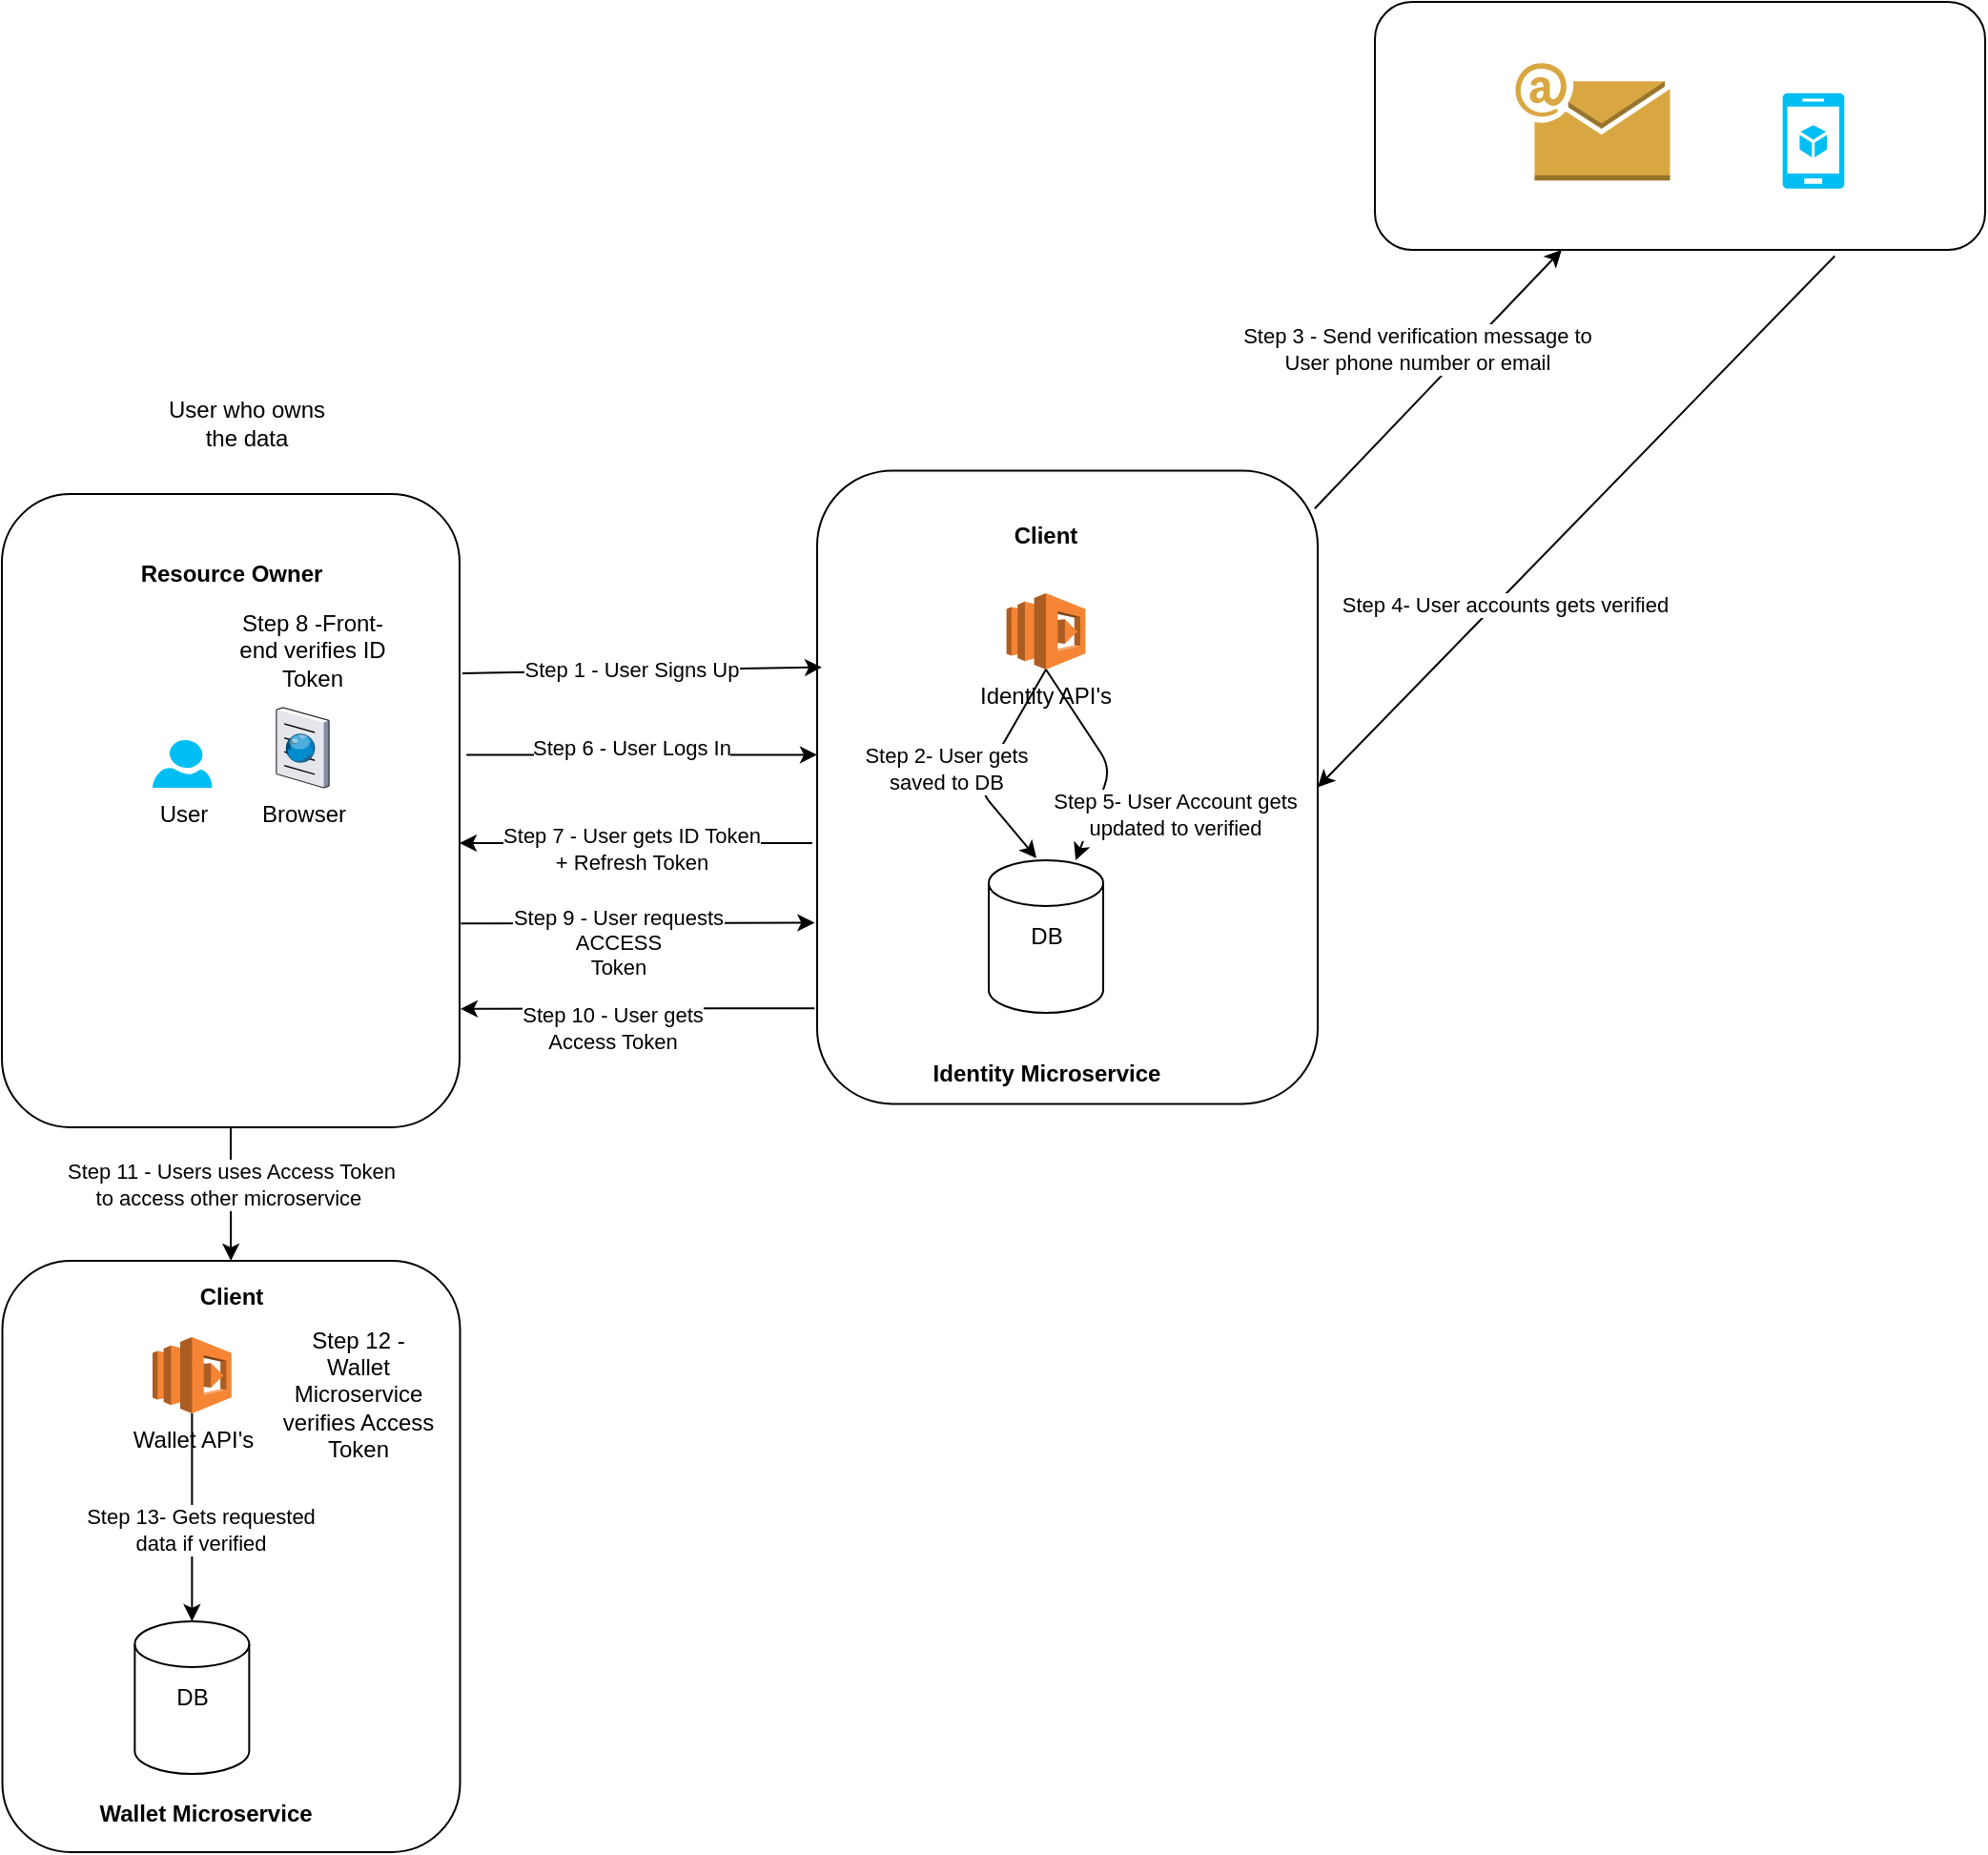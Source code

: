 <mxfile version="13.6.6" type="device"><diagram id="pUXx-3Z7_ycYUZh1yO9O" name="Page-1"><mxGraphModel dx="1626" dy="730" grid="1" gridSize="10" guides="1" tooltips="1" connect="1" arrows="1" fold="1" page="1" pageScale="1" pageWidth="827" pageHeight="1169" math="0" shadow="0"><root><mxCell id="0"/><mxCell id="1" parent="0"/><mxCell id="_kSU-hmXg41dpH2MZgXh-20" value="" style="rounded=1;whiteSpace=wrap;html=1;fillColor=#FFFFFF;" vertex="1" parent="1"><mxGeometry x="697.49" y="315.7" width="262.51" height="332" as="geometry"/></mxCell><mxCell id="_kSU-hmXg41dpH2MZgXh-13" value="" style="rounded=1;whiteSpace=wrap;html=1;" vertex="1" parent="1"><mxGeometry x="990" y="70" width="320" height="130" as="geometry"/></mxCell><mxCell id="8q8ekwE0IZedJlm-Vp6M-109" value="" style="rounded=1;whiteSpace=wrap;html=1;fillColor=#FFFFFF;" parent="1" vertex="1"><mxGeometry x="270" y="328" width="240" height="332" as="geometry"/></mxCell><mxCell id="8q8ekwE0IZedJlm-Vp6M-105" value="Resource Owner" style="text;html=1;strokeColor=none;fillColor=none;align=center;verticalAlign=middle;whiteSpace=wrap;rounded=0;fontStyle=1" parent="1" vertex="1"><mxGeometry x="332.75" y="360" width="115" height="20" as="geometry"/></mxCell><mxCell id="8q8ekwE0IZedJlm-Vp6M-114" value="User" style="verticalLabelPosition=bottom;html=1;verticalAlign=top;align=center;strokeColor=none;fillColor=#00BEF2;shape=mxgraph.azure.user;" parent="1" vertex="1"><mxGeometry x="349" y="456.97" width="31.25" height="25" as="geometry"/></mxCell><mxCell id="8q8ekwE0IZedJlm-Vp6M-120" value="Identity API's" style="outlineConnect=0;dashed=0;verticalLabelPosition=bottom;verticalAlign=top;align=center;html=1;shape=mxgraph.aws3.lambda;fillColor=#F58534;gradientColor=none;" parent="1" vertex="1"><mxGeometry x="796.81" y="380" width="41.37" height="40" as="geometry"/></mxCell><mxCell id="8q8ekwE0IZedJlm-Vp6M-124" value="Client" style="text;html=1;strokeColor=none;fillColor=none;align=center;verticalAlign=middle;whiteSpace=wrap;rounded=0;fontStyle=1" parent="1" vertex="1"><mxGeometry x="760" y="340" width="115" height="20" as="geometry"/></mxCell><mxCell id="8q8ekwE0IZedJlm-Vp6M-130" value="User who owns the data" style="text;html=1;strokeColor=none;fillColor=none;align=center;verticalAlign=middle;whiteSpace=wrap;rounded=0;" parent="1" vertex="1"><mxGeometry x="349" y="265.7" width="98.75" height="50" as="geometry"/></mxCell><mxCell id="8q8ekwE0IZedJlm-Vp6M-131" value="" style="endArrow=classic;html=1;entryX=0.5;entryY=0;entryDx=0;entryDy=0;" parent="1" edge="1"><mxGeometry width="50" height="50" relative="1" as="geometry"><mxPoint x="366.315" y="315.7" as="sourcePoint"/><mxPoint x="366.315" y="315.7" as="targetPoint"/></mxGeometry></mxCell><mxCell id="8q8ekwE0IZedJlm-Vp6M-149" value="" style="endArrow=classic;html=1;exitX=1.006;exitY=0.283;exitDx=0;exitDy=0;entryX=0;entryY=0.25;entryDx=0;entryDy=0;exitPerimeter=0;" parent="1" edge="1" source="8q8ekwE0IZedJlm-Vp6M-109"><mxGeometry width="50" height="50" relative="1" as="geometry"><mxPoint x="474.037" y="508.473" as="sourcePoint"/><mxPoint x="700" y="418.82" as="targetPoint"/></mxGeometry></mxCell><mxCell id="8q8ekwE0IZedJlm-Vp6M-158" value="Step 1 - User Signs Up" style="edgeLabel;html=1;align=center;verticalAlign=middle;resizable=0;points=[];" parent="8q8ekwE0IZedJlm-Vp6M-149" vertex="1" connectable="0"><mxGeometry x="-0.324" relative="1" as="geometry"><mxPoint x="24.57" y="-0.89" as="offset"/></mxGeometry></mxCell><mxCell id="8q8ekwE0IZedJlm-Vp6M-168" value="DB" style="shape=cylinder2;whiteSpace=wrap;html=1;boundedLbl=1;backgroundOutline=1;size=11.985;fillColor=#FFFFFF;" parent="1" vertex="1"><mxGeometry x="787.5" y="520" width="60" height="80" as="geometry"/></mxCell><mxCell id="8q8ekwE0IZedJlm-Vp6M-169" value="" style="endArrow=classic;html=1;entryX=0.417;entryY=-0.014;entryDx=0;entryDy=0;entryPerimeter=0;exitX=0.5;exitY=1;exitDx=0;exitDy=0;exitPerimeter=0;" parent="1" target="8q8ekwE0IZedJlm-Vp6M-168" edge="1" source="8q8ekwE0IZedJlm-Vp6M-120"><mxGeometry width="50" height="50" relative="1" as="geometry"><mxPoint x="781.74" y="482" as="sourcePoint"/><mxPoint x="617.36" y="527.98" as="targetPoint"/><Array as="points"><mxPoint x="781.74" y="482"/></Array></mxGeometry></mxCell><mxCell id="8q8ekwE0IZedJlm-Vp6M-180" value="Step 2- User gets &lt;br&gt;saved to DB" style="edgeLabel;html=1;align=center;verticalAlign=middle;resizable=0;points=[];" parent="8q8ekwE0IZedJlm-Vp6M-169" vertex="1" connectable="0"><mxGeometry x="-0.419" y="-4" relative="1" as="geometry"><mxPoint x="-32.07" y="23.47" as="offset"/></mxGeometry></mxCell><mxCell id="8q8ekwE0IZedJlm-Vp6M-177" value="Browser" style="verticalLabelPosition=bottom;aspect=fixed;html=1;verticalAlign=top;strokeColor=none;align=center;outlineConnect=0;shape=mxgraph.citrix.browser;fillColor=#FFFFFF;" parent="1" vertex="1"><mxGeometry x="414" y="440" width="27.5" height="41.97" as="geometry"/></mxCell><mxCell id="_kSU-hmXg41dpH2MZgXh-9" value="" style="endArrow=classic;html=1;exitX=0.994;exitY=0.06;exitDx=0;exitDy=0;exitPerimeter=0;" edge="1" parent="1" source="_kSU-hmXg41dpH2MZgXh-20" target="_kSU-hmXg41dpH2MZgXh-13"><mxGeometry width="50" height="50" relative="1" as="geometry"><mxPoint x="927.5" y="374.963" as="sourcePoint"/><mxPoint x="1150" y="280" as="targetPoint"/></mxGeometry></mxCell><mxCell id="_kSU-hmXg41dpH2MZgXh-10" value="Step 3 - Send verification message to&lt;br&gt;User phone number or email" style="edgeLabel;html=1;align=center;verticalAlign=middle;resizable=0;points=[];" vertex="1" connectable="0" parent="_kSU-hmXg41dpH2MZgXh-9"><mxGeometry x="-0.419" y="-4" relative="1" as="geometry"><mxPoint x="12.65" y="-47.09" as="offset"/></mxGeometry></mxCell><mxCell id="_kSU-hmXg41dpH2MZgXh-11" value="" style="outlineConnect=0;dashed=0;verticalLabelPosition=bottom;verticalAlign=top;align=center;html=1;shape=mxgraph.aws3.email;fillColor=#D9A741;gradientColor=none;" vertex="1" parent="1"><mxGeometry x="1063.75" y="102.1" width="81" height="61.5" as="geometry"/></mxCell><mxCell id="_kSU-hmXg41dpH2MZgXh-12" value="" style="verticalLabelPosition=bottom;html=1;verticalAlign=top;align=center;strokeColor=none;fillColor=#00BEF2;shape=mxgraph.azure.mobile_services;pointerEvents=1;" vertex="1" parent="1"><mxGeometry x="1203.75" y="117.9" width="32.5" height="50" as="geometry"/></mxCell><mxCell id="_kSU-hmXg41dpH2MZgXh-16" value="" style="endArrow=classic;html=1;entryX=1;entryY=0.5;entryDx=0;entryDy=0;" edge="1" parent="1" target="_kSU-hmXg41dpH2MZgXh-20"><mxGeometry width="50" height="50" relative="1" as="geometry"><mxPoint x="1231.11" y="203.22" as="sourcePoint"/><mxPoint x="930" y="520" as="targetPoint"/></mxGeometry></mxCell><mxCell id="_kSU-hmXg41dpH2MZgXh-17" value="Step 4- User accounts gets verified" style="edgeLabel;html=1;align=center;verticalAlign=middle;resizable=0;points=[];" vertex="1" connectable="0" parent="_kSU-hmXg41dpH2MZgXh-16"><mxGeometry x="0.296" y="3" relative="1" as="geometry"><mxPoint as="offset"/></mxGeometry></mxCell><mxCell id="_kSU-hmXg41dpH2MZgXh-18" value="" style="endArrow=classic;html=1;exitX=0.5;exitY=1;exitDx=0;exitDy=0;exitPerimeter=0;" edge="1" parent="1" source="8q8ekwE0IZedJlm-Vp6M-120" target="8q8ekwE0IZedJlm-Vp6M-168"><mxGeometry width="50" height="50" relative="1" as="geometry"><mxPoint x="849.86" y="422" as="sourcePoint"/><mxPoint x="844.88" y="540.88" as="targetPoint"/><Array as="points"><mxPoint x="851.74" y="472"/></Array></mxGeometry></mxCell><mxCell id="_kSU-hmXg41dpH2MZgXh-19" value="Step 5- User Account gets &lt;br&gt;updated to verified" style="edgeLabel;html=1;align=center;verticalAlign=middle;resizable=0;points=[];" vertex="1" connectable="0" parent="_kSU-hmXg41dpH2MZgXh-18"><mxGeometry x="-0.419" y="-4" relative="1" as="geometry"><mxPoint x="52.26" y="46.34" as="offset"/></mxGeometry></mxCell><mxCell id="_kSU-hmXg41dpH2MZgXh-21" value="" style="endArrow=classic;html=1;exitX=1.015;exitY=0.463;exitDx=0;exitDy=0;exitPerimeter=0;" edge="1" parent="1"><mxGeometry width="50" height="50" relative="1" as="geometry"><mxPoint x="513.6" y="464.716" as="sourcePoint"/><mxPoint x="697.49" y="464.707" as="targetPoint"/></mxGeometry></mxCell><mxCell id="_kSU-hmXg41dpH2MZgXh-22" value="Step 6 - User Logs In" style="edgeLabel;html=1;align=center;verticalAlign=middle;resizable=0;points=[];" vertex="1" connectable="0" parent="_kSU-hmXg41dpH2MZgXh-21"><mxGeometry x="-0.324" relative="1" as="geometry"><mxPoint x="24.4" y="-3.73" as="offset"/></mxGeometry></mxCell><mxCell id="_kSU-hmXg41dpH2MZgXh-23" value="" style="endArrow=classic;html=1;" edge="1" parent="1"><mxGeometry width="50" height="50" relative="1" as="geometry"><mxPoint x="695" y="511" as="sourcePoint"/><mxPoint x="510" y="511" as="targetPoint"/></mxGeometry></mxCell><mxCell id="_kSU-hmXg41dpH2MZgXh-24" value="Step 7 - User gets ID Token &lt;br&gt;+ Refresh Token" style="edgeLabel;html=1;align=center;verticalAlign=middle;resizable=0;points=[];" vertex="1" connectable="0" parent="_kSU-hmXg41dpH2MZgXh-23"><mxGeometry x="-0.324" relative="1" as="geometry"><mxPoint x="-32.62" y="2.28" as="offset"/></mxGeometry></mxCell><mxCell id="_kSU-hmXg41dpH2MZgXh-25" value="Step 8 -Front-end verifies ID Token" style="text;html=1;strokeColor=none;fillColor=none;align=center;verticalAlign=middle;whiteSpace=wrap;rounded=0;" vertex="1" parent="1"><mxGeometry x="390" y="400" width="86" height="20" as="geometry"/></mxCell><mxCell id="_kSU-hmXg41dpH2MZgXh-27" value="" style="endArrow=classic;html=1;entryX=-0.005;entryY=0.714;entryDx=0;entryDy=0;entryPerimeter=0;exitX=1.003;exitY=0.678;exitDx=0;exitDy=0;exitPerimeter=0;" edge="1" parent="1" source="8q8ekwE0IZedJlm-Vp6M-109" target="_kSU-hmXg41dpH2MZgXh-20"><mxGeometry width="50" height="50" relative="1" as="geometry"><mxPoint x="520" y="550" as="sourcePoint"/><mxPoint x="512.49" y="600" as="targetPoint"/></mxGeometry></mxCell><mxCell id="_kSU-hmXg41dpH2MZgXh-28" value="Step 9 - User requests &lt;br&gt;ACCESS&lt;br&gt;Token" style="edgeLabel;html=1;align=center;verticalAlign=middle;resizable=0;points=[];" vertex="1" connectable="0" parent="_kSU-hmXg41dpH2MZgXh-27"><mxGeometry x="-0.324" relative="1" as="geometry"><mxPoint x="20.01" y="9.67" as="offset"/></mxGeometry></mxCell><mxCell id="_kSU-hmXg41dpH2MZgXh-30" value="" style="endArrow=classic;html=1;entryX=1.002;entryY=0.813;entryDx=0;entryDy=0;entryPerimeter=0;exitX=-0.005;exitY=0.849;exitDx=0;exitDy=0;exitPerimeter=0;" edge="1" parent="1" source="_kSU-hmXg41dpH2MZgXh-20" target="8q8ekwE0IZedJlm-Vp6M-109"><mxGeometry width="50" height="50" relative="1" as="geometry"><mxPoint x="690" y="620" as="sourcePoint"/><mxPoint x="706.177" y="562.748" as="targetPoint"/></mxGeometry></mxCell><mxCell id="_kSU-hmXg41dpH2MZgXh-31" value="Step 10 - User gets &lt;br&gt;Access Token" style="edgeLabel;html=1;align=center;verticalAlign=middle;resizable=0;points=[];" vertex="1" connectable="0" parent="_kSU-hmXg41dpH2MZgXh-30"><mxGeometry x="-0.324" relative="1" as="geometry"><mxPoint x="-43.42" y="9.67" as="offset"/></mxGeometry></mxCell><mxCell id="_kSU-hmXg41dpH2MZgXh-32" value="" style="rounded=1;whiteSpace=wrap;html=1;fillColor=#FFFFFF;" vertex="1" parent="1"><mxGeometry x="270.25" y="730" width="240" height="310" as="geometry"/></mxCell><mxCell id="_kSU-hmXg41dpH2MZgXh-33" value="Identity Microservice" style="text;html=1;strokeColor=none;fillColor=none;align=center;verticalAlign=middle;whiteSpace=wrap;rounded=0;fontStyle=1" vertex="1" parent="1"><mxGeometry x="752.5" y="622" width="130" height="20" as="geometry"/></mxCell><mxCell id="_kSU-hmXg41dpH2MZgXh-34" value="" style="endArrow=classic;html=1;exitX=0.5;exitY=1;exitDx=0;exitDy=0;" edge="1" parent="1" source="8q8ekwE0IZedJlm-Vp6M-109" target="_kSU-hmXg41dpH2MZgXh-32"><mxGeometry width="50" height="50" relative="1" as="geometry"><mxPoint x="521.44" y="431.956" as="sourcePoint"/><mxPoint x="710" y="428.82" as="targetPoint"/></mxGeometry></mxCell><mxCell id="_kSU-hmXg41dpH2MZgXh-35" value="Step 11 - Users uses Access Token &lt;br&gt;to access other microservice&amp;nbsp;" style="edgeLabel;html=1;align=center;verticalAlign=middle;resizable=0;points=[];" vertex="1" connectable="0" parent="_kSU-hmXg41dpH2MZgXh-34"><mxGeometry x="-0.324" relative="1" as="geometry"><mxPoint x="0.22" y="6.47" as="offset"/></mxGeometry></mxCell><mxCell id="_kSU-hmXg41dpH2MZgXh-36" value="Wallet API's" style="outlineConnect=0;dashed=0;verticalLabelPosition=bottom;verticalAlign=top;align=center;html=1;shape=mxgraph.aws3.lambda;fillColor=#F58534;gradientColor=none;" vertex="1" parent="1"><mxGeometry x="349.0" y="770" width="41.37" height="40" as="geometry"/></mxCell><mxCell id="_kSU-hmXg41dpH2MZgXh-37" value="Client" style="text;html=1;strokeColor=none;fillColor=none;align=center;verticalAlign=middle;whiteSpace=wrap;rounded=0;fontStyle=1" vertex="1" parent="1"><mxGeometry x="332.5" y="739" width="115" height="20" as="geometry"/></mxCell><mxCell id="_kSU-hmXg41dpH2MZgXh-38" value="DB" style="shape=cylinder2;whiteSpace=wrap;html=1;boundedLbl=1;backgroundOutline=1;size=11.985;fillColor=#FFFFFF;" vertex="1" parent="1"><mxGeometry x="339.68" y="919" width="60" height="80" as="geometry"/></mxCell><mxCell id="_kSU-hmXg41dpH2MZgXh-43" value="Wallet Microservice" style="text;html=1;strokeColor=none;fillColor=none;align=center;verticalAlign=middle;whiteSpace=wrap;rounded=0;fontStyle=1" vertex="1" parent="1"><mxGeometry x="311.5" y="1010" width="130" height="20" as="geometry"/></mxCell><mxCell id="_kSU-hmXg41dpH2MZgXh-44" value="Step 12 - Wallet Microservice verifies Access Token" style="text;html=1;strokeColor=none;fillColor=none;align=center;verticalAlign=middle;whiteSpace=wrap;rounded=0;" vertex="1" parent="1"><mxGeometry x="414" y="790" width="86" height="20" as="geometry"/></mxCell><mxCell id="_kSU-hmXg41dpH2MZgXh-46" value="" style="endArrow=classic;html=1;" edge="1" parent="1" source="_kSU-hmXg41dpH2MZgXh-36" target="_kSU-hmXg41dpH2MZgXh-38"><mxGeometry width="50" height="50" relative="1" as="geometry"><mxPoint x="400" y="670" as="sourcePoint"/><mxPoint x="400.076" y="740" as="targetPoint"/></mxGeometry></mxCell><mxCell id="_kSU-hmXg41dpH2MZgXh-47" value="Step 13- Gets requested &lt;br&gt;data if verified" style="edgeLabel;html=1;align=center;verticalAlign=middle;resizable=0;points=[];" vertex="1" connectable="0" parent="_kSU-hmXg41dpH2MZgXh-46"><mxGeometry x="-0.324" relative="1" as="geometry"><mxPoint x="3.74" y="23.26" as="offset"/></mxGeometry></mxCell></root></mxGraphModel></diagram></mxfile>